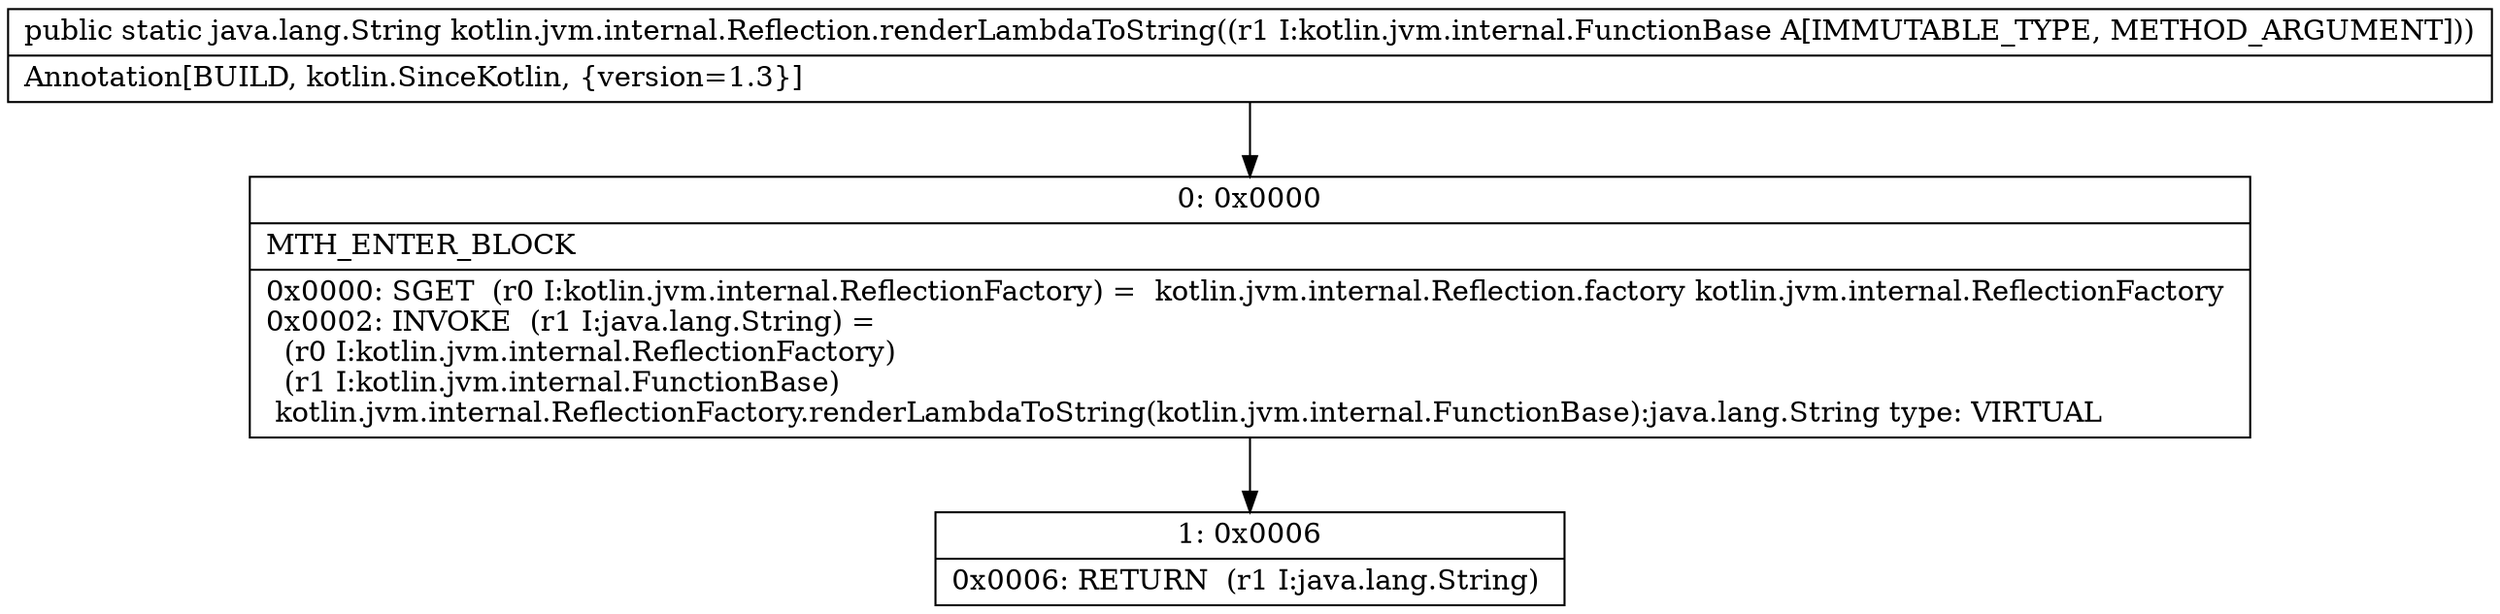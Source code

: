 digraph "CFG forkotlin.jvm.internal.Reflection.renderLambdaToString(Lkotlin\/jvm\/internal\/FunctionBase;)Ljava\/lang\/String;" {
Node_0 [shape=record,label="{0\:\ 0x0000|MTH_ENTER_BLOCK\l|0x0000: SGET  (r0 I:kotlin.jvm.internal.ReflectionFactory) =  kotlin.jvm.internal.Reflection.factory kotlin.jvm.internal.ReflectionFactory \l0x0002: INVOKE  (r1 I:java.lang.String) = \l  (r0 I:kotlin.jvm.internal.ReflectionFactory)\l  (r1 I:kotlin.jvm.internal.FunctionBase)\l kotlin.jvm.internal.ReflectionFactory.renderLambdaToString(kotlin.jvm.internal.FunctionBase):java.lang.String type: VIRTUAL \l}"];
Node_1 [shape=record,label="{1\:\ 0x0006|0x0006: RETURN  (r1 I:java.lang.String) \l}"];
MethodNode[shape=record,label="{public static java.lang.String kotlin.jvm.internal.Reflection.renderLambdaToString((r1 I:kotlin.jvm.internal.FunctionBase A[IMMUTABLE_TYPE, METHOD_ARGUMENT]))  | Annotation[BUILD, kotlin.SinceKotlin, \{version=1.3\}]\l}"];
MethodNode -> Node_0;
Node_0 -> Node_1;
}

